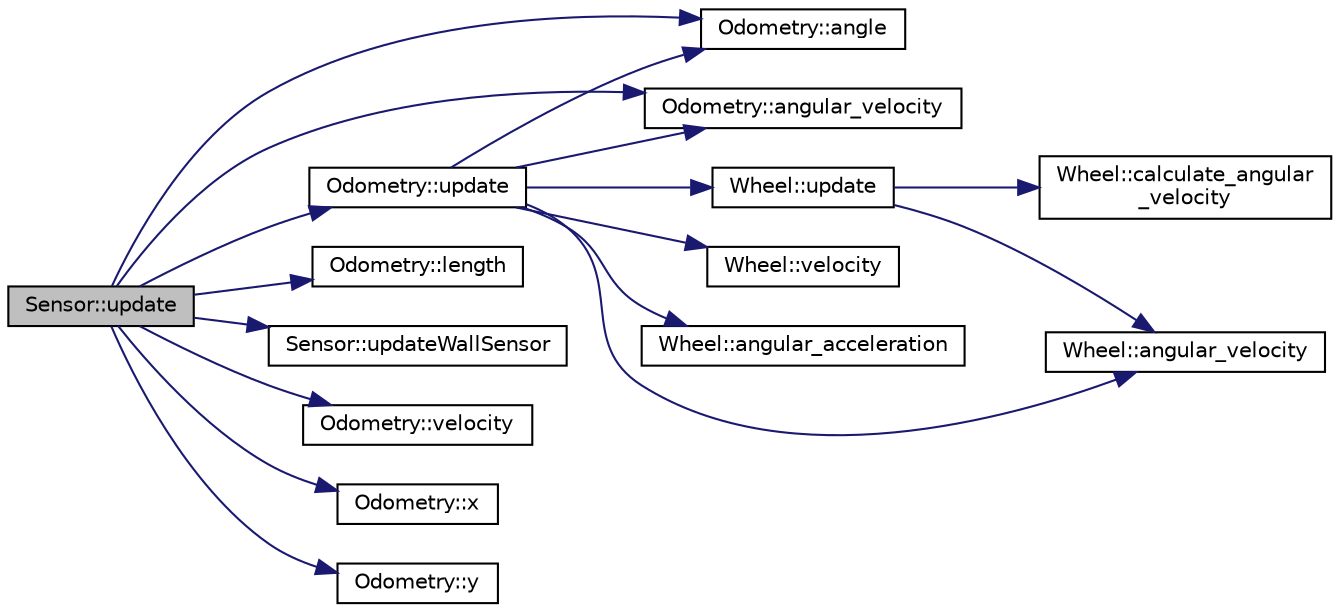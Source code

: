 digraph "Sensor::update"
{
 // LATEX_PDF_SIZE
  edge [fontname="Helvetica",fontsize="10",labelfontname="Helvetica",labelfontsize="10"];
  node [fontname="Helvetica",fontsize="10",shape=record];
  rankdir="LR";
  Node1 [label="Sensor::update",height=0.2,width=0.4,color="black", fillcolor="grey75", style="filled", fontcolor="black",tooltip=" "];
  Node1 -> Node2 [color="midnightblue",fontsize="10",style="solid",fontname="Helvetica"];
  Node2 [label="Odometry::angle",height=0.2,width=0.4,color="black", fillcolor="white", style="filled",URL="$classOdometry.html#acd1526e0ff6f61c8b961f5a6326d922a",tooltip=" "];
  Node1 -> Node3 [color="midnightblue",fontsize="10",style="solid",fontname="Helvetica"];
  Node3 [label="Odometry::angular_velocity",height=0.2,width=0.4,color="black", fillcolor="white", style="filled",URL="$classOdometry.html#ad0d4f9cee0bfce3f559fc29ae23e5a4f",tooltip=" "];
  Node1 -> Node4 [color="midnightblue",fontsize="10",style="solid",fontname="Helvetica"];
  Node4 [label="Odometry::length",height=0.2,width=0.4,color="black", fillcolor="white", style="filled",URL="$classOdometry.html#a3361d6886824b3435ca2929ab4966d75",tooltip=" "];
  Node1 -> Node5 [color="midnightblue",fontsize="10",style="solid",fontname="Helvetica"];
  Node5 [label="Odometry::update",height=0.2,width=0.4,color="black", fillcolor="white", style="filled",URL="$classOdometry.html#a553bda3309e401e783f6173847ae1461",tooltip="車体情報を更新する"];
  Node5 -> Node2 [color="midnightblue",fontsize="10",style="solid",fontname="Helvetica"];
  Node5 -> Node6 [color="midnightblue",fontsize="10",style="solid",fontname="Helvetica"];
  Node6 [label="Wheel::angular_acceleration",height=0.2,width=0.4,color="black", fillcolor="white", style="filled",URL="$classWheel.html#a31bee039077715cfad24364af382705e",tooltip=" "];
  Node5 -> Node7 [color="midnightblue",fontsize="10",style="solid",fontname="Helvetica"];
  Node7 [label="Wheel::angular_velocity",height=0.2,width=0.4,color="black", fillcolor="white", style="filled",URL="$classWheel.html#a26691fa0864644a28da3ada15235316f",tooltip=" "];
  Node5 -> Node3 [color="midnightblue",fontsize="10",style="solid",fontname="Helvetica"];
  Node5 -> Node8 [color="midnightblue",fontsize="10",style="solid",fontname="Helvetica"];
  Node8 [label="Wheel::update",height=0.2,width=0.4,color="black", fillcolor="white", style="filled",URL="$classWheel.html#a01f27620027ad99390c459facb44839c",tooltip="車輪情報を更新する"];
  Node8 -> Node7 [color="midnightblue",fontsize="10",style="solid",fontname="Helvetica"];
  Node8 -> Node9 [color="midnightblue",fontsize="10",style="solid",fontname="Helvetica"];
  Node9 [label="Wheel::calculate_angular\l_velocity",height=0.2,width=0.4,color="black", fillcolor="white", style="filled",URL="$classWheel.html#afdbc3dfe7e241ac0ce5f977d22794a24",tooltip="車輪エンコーダーの更新周期の差分を計算し角速度に変換する。"];
  Node5 -> Node10 [color="midnightblue",fontsize="10",style="solid",fontname="Helvetica"];
  Node10 [label="Wheel::velocity",height=0.2,width=0.4,color="black", fillcolor="white", style="filled",URL="$classWheel.html#a70e9a16102aa88e8e74b31a75ac7e363",tooltip=" "];
  Node1 -> Node11 [color="midnightblue",fontsize="10",style="solid",fontname="Helvetica"];
  Node11 [label="Sensor::updateWallSensor",height=0.2,width=0.4,color="black", fillcolor="white", style="filled",URL="$classSensor.html#af330239d691b324fdde1ec0b3ffbacfb",tooltip=" "];
  Node1 -> Node12 [color="midnightblue",fontsize="10",style="solid",fontname="Helvetica"];
  Node12 [label="Odometry::velocity",height=0.2,width=0.4,color="black", fillcolor="white", style="filled",URL="$classOdometry.html#adb34184c54dfcca881179e223ac6ff70",tooltip=" "];
  Node1 -> Node13 [color="midnightblue",fontsize="10",style="solid",fontname="Helvetica"];
  Node13 [label="Odometry::x",height=0.2,width=0.4,color="black", fillcolor="white", style="filled",URL="$classOdometry.html#acd3694c98c370203d56fba93be3a8ea9",tooltip=" "];
  Node1 -> Node14 [color="midnightblue",fontsize="10",style="solid",fontname="Helvetica"];
  Node14 [label="Odometry::y",height=0.2,width=0.4,color="black", fillcolor="white", style="filled",URL="$classOdometry.html#ab4f736a15432a524f8fd633e87153472",tooltip=" "];
}
